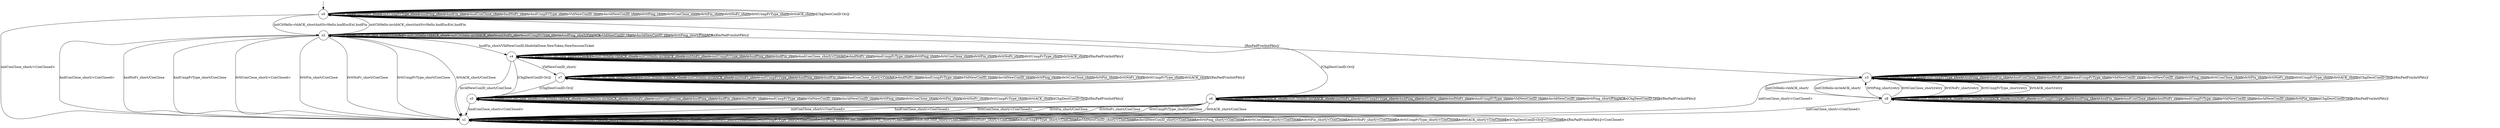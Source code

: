 digraph g {

s0 [shape="circle" label="s0"];
s1 [shape="circle" label="s1"];
s2 [shape="circle" label="s2"];
s3 [shape="circle" label="s3"];
s4 [shape="circle" label="s4"];
s5 [shape="circle" label="s5"];
s6 [shape="circle" label="s6"];
s7 [shape="circle" label="s7"];
s8 [shape="circle" label="s8"];
s0 -> s0 [label="initPing_short/ "];
s0 -> s1 [label="initConClose_short/<ConClosed> "];
s0 -> s2 [label="initCltHello-vldACK_short/initSvrHello,hndEncExt,hndFin "];
s0 -> s2 [label="initCltHello-invldACK_short/initSvrHello,hndEncExt,hndFin "];
s0 -> s0 [label="initNoFr_short/ "];
s0 -> s0 [label="initUnxpFrType_short/ "];
s0 -> s0 [label="hndPing_short/ "];
s0 -> s0 [label="hndFin_short/ "];
s0 -> s0 [label="hndConClose_short/ "];
s0 -> s0 [label="hndNoFr_short/ "];
s0 -> s0 [label="hndUnxpFrType_short/ "];
s0 -> s0 [label="VldNewConID_short/ "];
s0 -> s0 [label="InvldNewConID_short/ "];
s0 -> s0 [label="0rttPing_short/ "];
s0 -> s0 [label="0rttConClose_short/ "];
s0 -> s0 [label="0rttFin_short/ "];
s0 -> s0 [label="0rttNoFr_short/ "];
s0 -> s0 [label="0rttUnxpFrType_short/ "];
s0 -> s0 [label="0rttACK_short/ "];
s0 -> s0 [label="[ChgDestConID-Ori]/ "];
s0 -> s3 [label="[RmPadFrmInitPkts]/ "];
s1 -> s1 [label="initPing_short/<ConClosed> "];
s1 -> s1 [label="initConClose_short/<ConClosed> "];
s1 -> s1 [label="initCltHello-vldACK_short/<ConClosed> "];
s1 -> s1 [label="initCltHello-invldACK_short/<ConClosed> "];
s1 -> s1 [label="initNoFr_short/<ConClosed> "];
s1 -> s1 [label="initUnxpFrType_short/<ConClosed> "];
s1 -> s1 [label="hndPing_short/<ConClosed> "];
s1 -> s1 [label="hndFin_short/<ConClosed> "];
s1 -> s1 [label="hndConClose_short/<ConClosed> "];
s1 -> s1 [label="hndNoFr_short/<ConClosed> "];
s1 -> s1 [label="hndUnxpFrType_short/<ConClosed> "];
s1 -> s1 [label="VldNewConID_short/<ConClosed> "];
s1 -> s1 [label="InvldNewConID_short/<ConClosed> "];
s1 -> s1 [label="0rttPing_short/<ConClosed> "];
s1 -> s1 [label="0rttConClose_short/<ConClosed> "];
s1 -> s1 [label="0rttFin_short/<ConClosed> "];
s1 -> s1 [label="0rttNoFr_short/<ConClosed> "];
s1 -> s1 [label="0rttUnxpFrType_short/<ConClosed> "];
s1 -> s1 [label="0rttACK_short/<ConClosed> "];
s1 -> s1 [label="[ChgDestConID-Ori]/<ConClosed> "];
s1 -> s1 [label="[RmPadFrmInitPkts]/<ConClosed> "];
s2 -> s2 [label="initPing_short/ "];
s2 -> s2 [label="initConClose_short/<ConAct> "];
s2 -> s2 [label="initCltHello-vldACK_short/ "];
s2 -> s2 [label="initCltHello-invldACK_short/ "];
s2 -> s2 [label="initNoFr_short/ "];
s2 -> s2 [label="initUnxpFrType_short/ "];
s2 -> s2 [label="hndPing_short/PingACK "];
s2 -> s4 [label="hndFin_short/VldNewConID,HndshkDone,NewToken,NewSessionTicket "];
s2 -> s1 [label="hndConClose_short/<ConClosed> "];
s2 -> s1 [label="hndNoFr_short/ConClose "];
s2 -> s1 [label="hndUnxpFrType_short/ConClose "];
s2 -> s2 [label="VldNewConID_short/ "];
s2 -> s2 [label="InvldNewConID_short/ "];
s2 -> s2 [label="0rttPing_short/PingACK "];
s2 -> s1 [label="0rttConClose_short/<ConClosed> "];
s2 -> s1 [label="0rttFin_short/ConClose "];
s2 -> s1 [label="0rttNoFr_short/ConClose "];
s2 -> s1 [label="0rttUnxpFrType_short/ConClose "];
s2 -> s1 [label="0rttACK_short/ConClose "];
s2 -> s6 [label="[ChgDestConID-Ori]/ "];
s2 -> s2 [label="[RmPadFrmInitPkts]/ "];
s3 -> s3 [label="initPing_short/ "];
s3 -> s1 [label="initConClose_short/<ConClosed> "];
s3 -> s8 [label="initCltHello-vldACK_short/ "];
s3 -> s8 [label="initCltHello-invldACK_short/ "];
s3 -> s3 [label="initNoFr_short/ "];
s3 -> s3 [label="initUnxpFrType_short/ "];
s3 -> s3 [label="hndPing_short/ "];
s3 -> s3 [label="hndFin_short/ "];
s3 -> s3 [label="hndConClose_short/ "];
s3 -> s3 [label="hndNoFr_short/ "];
s3 -> s3 [label="hndUnxpFrType_short/ "];
s3 -> s3 [label="VldNewConID_short/ "];
s3 -> s3 [label="InvldNewConID_short/ "];
s3 -> s3 [label="0rttPing_short/ "];
s3 -> s3 [label="0rttConClose_short/ "];
s3 -> s3 [label="0rttFin_short/ "];
s3 -> s3 [label="0rttNoFr_short/ "];
s3 -> s3 [label="0rttUnxpFrType_short/ "];
s3 -> s3 [label="0rttACK_short/ "];
s3 -> s3 [label="[ChgDestConID-Ori]/ "];
s3 -> s3 [label="[RmPadFrmInitPkts]/ "];
s4 -> s4 [label="initPing_short/ "];
s4 -> s4 [label="initConClose_short/<ConAct> "];
s4 -> s4 [label="initCltHello-vldACK_short/ "];
s4 -> s4 [label="initCltHello-invldACK_short/ "];
s4 -> s4 [label="initNoFr_short/ "];
s4 -> s4 [label="initUnxpFrType_short/ "];
s4 -> s4 [label="hndPing_short/ "];
s4 -> s4 [label="hndFin_short/ "];
s4 -> s4 [label="hndConClose_short/<ConAct> "];
s4 -> s4 [label="hndNoFr_short/ "];
s4 -> s4 [label="hndUnxpFrType_short/ "];
s4 -> s7 [label="VldNewConID_short/ "];
s4 -> s1 [label="InvldNewConID_short/ConClose "];
s4 -> s4 [label="0rttPing_short/ "];
s4 -> s4 [label="0rttConClose_short/ "];
s4 -> s4 [label="0rttFin_short/ "];
s4 -> s4 [label="0rttNoFr_short/ "];
s4 -> s4 [label="0rttUnxpFrType_short/ "];
s4 -> s4 [label="0rttACK_short/ "];
s4 -> s5 [label="[ChgDestConID-Ori]/ "];
s4 -> s4 [label="[RmPadFrmInitPkts]/ "];
s5 -> s5 [label="initPing_short/ "];
s5 -> s5 [label="initConClose_short/ "];
s5 -> s5 [label="initCltHello-vldACK_short/ "];
s5 -> s5 [label="initCltHello-invldACK_short/ "];
s5 -> s5 [label="initNoFr_short/ "];
s5 -> s5 [label="initUnxpFrType_short/ "];
s5 -> s5 [label="hndPing_short/ "];
s5 -> s5 [label="hndFin_short/ "];
s5 -> s1 [label="hndConClose_short/<ConClosed> "];
s5 -> s5 [label="hndNoFr_short/ "];
s5 -> s5 [label="hndUnxpFrType_short/ "];
s5 -> s5 [label="VldNewConID_short/ "];
s5 -> s5 [label="InvldNewConID_short/ "];
s5 -> s5 [label="0rttPing_short/ "];
s5 -> s5 [label="0rttConClose_short/ "];
s5 -> s5 [label="0rttFin_short/ "];
s5 -> s5 [label="0rttNoFr_short/ "];
s5 -> s5 [label="0rttUnxpFrType_short/ "];
s5 -> s5 [label="0rttACK_short/ "];
s5 -> s5 [label="[ChgDestConID-Ori]/ "];
s5 -> s5 [label="[RmPadFrmInitPkts]/ "];
s6 -> s6 [label="initPing_short/ "];
s6 -> s1 [label="initConClose_short/<ConClosed> "];
s6 -> s6 [label="initCltHello-vldACK_short/ "];
s6 -> s6 [label="initCltHello-invldACK_short/ "];
s6 -> s6 [label="initNoFr_short/ "];
s6 -> s6 [label="initUnxpFrType_short/ "];
s6 -> s6 [label="hndPing_short/ "];
s6 -> s6 [label="hndFin_short/ "];
s6 -> s1 [label="hndConClose_short/<ConClosed> "];
s6 -> s6 [label="hndNoFr_short/ "];
s6 -> s6 [label="hndUnxpFrType_short/ "];
s6 -> s6 [label="VldNewConID_short/ "];
s6 -> s6 [label="InvldNewConID_short/ "];
s6 -> s6 [label="0rttPing_short/PingACK "];
s6 -> s1 [label="0rttConClose_short/<ConClosed> "];
s6 -> s1 [label="0rttFin_short/ConClose "];
s6 -> s1 [label="0rttNoFr_short/ConClose "];
s6 -> s1 [label="0rttUnxpFrType_short/ConClose "];
s6 -> s1 [label="0rttACK_short/ConClose "];
s6 -> s6 [label="[ChgDestConID-Ori]/ "];
s6 -> s6 [label="[RmPadFrmInitPkts]/ "];
s7 -> s7 [label="initPing_short/ "];
s7 -> s7 [label="initConClose_short/<ConAct> "];
s7 -> s7 [label="initCltHello-vldACK_short/ "];
s7 -> s7 [label="initCltHello-invldACK_short/ "];
s7 -> s7 [label="initNoFr_short/ "];
s7 -> s7 [label="initUnxpFrType_short/ "];
s7 -> s7 [label="hndPing_short/ "];
s7 -> s7 [label="hndFin_short/ "];
s7 -> s7 [label="hndConClose_short/<ConAct> "];
s7 -> s7 [label="hndNoFr_short/ "];
s7 -> s7 [label="hndUnxpFrType_short/ "];
s7 -> s7 [label="VldNewConID_short/ "];
s7 -> s7 [label="InvldNewConID_short/ "];
s7 -> s7 [label="0rttPing_short/ "];
s7 -> s7 [label="0rttConClose_short/ "];
s7 -> s7 [label="0rttFin_short/ "];
s7 -> s7 [label="0rttNoFr_short/ "];
s7 -> s7 [label="0rttUnxpFrType_short/ "];
s7 -> s7 [label="0rttACK_short/ "];
s7 -> s5 [label="[ChgDestConID-Ori]/ "];
s7 -> s7 [label="[RmPadFrmInitPkts]/ "];
s8 -> s8 [label="initPing_short/ "];
s8 -> s1 [label="initConClose_short/<ConClosed> "];
s8 -> s8 [label="initCltHello-vldACK_short/ "];
s8 -> s8 [label="initCltHello-invldACK_short/ "];
s8 -> s8 [label="initNoFr_short/ "];
s8 -> s8 [label="initUnxpFrType_short/ "];
s8 -> s8 [label="hndPing_short/ "];
s8 -> s8 [label="hndFin_short/ "];
s8 -> s8 [label="hndConClose_short/ "];
s8 -> s8 [label="hndNoFr_short/ "];
s8 -> s8 [label="hndUnxpFrType_short/ "];
s8 -> s8 [label="VldNewConID_short/ "];
s8 -> s8 [label="InvldNewConID_short/ "];
s8 -> s3 [label="0rttPing_short/retry "];
s8 -> s3 [label="0rttConClose_short/retry "];
s8 -> s8 [label="0rttFin_short/ "];
s8 -> s3 [label="0rttNoFr_short/retry "];
s8 -> s3 [label="0rttUnxpFrType_short/retry "];
s8 -> s3 [label="0rttACK_short/retry "];
s8 -> s8 [label="[ChgDestConID-Ori]/ "];
s8 -> s8 [label="[RmPadFrmInitPkts]/ "];

__start0 [label="" shape="none" width="0" height="0"];
__start0 -> s0;

}
